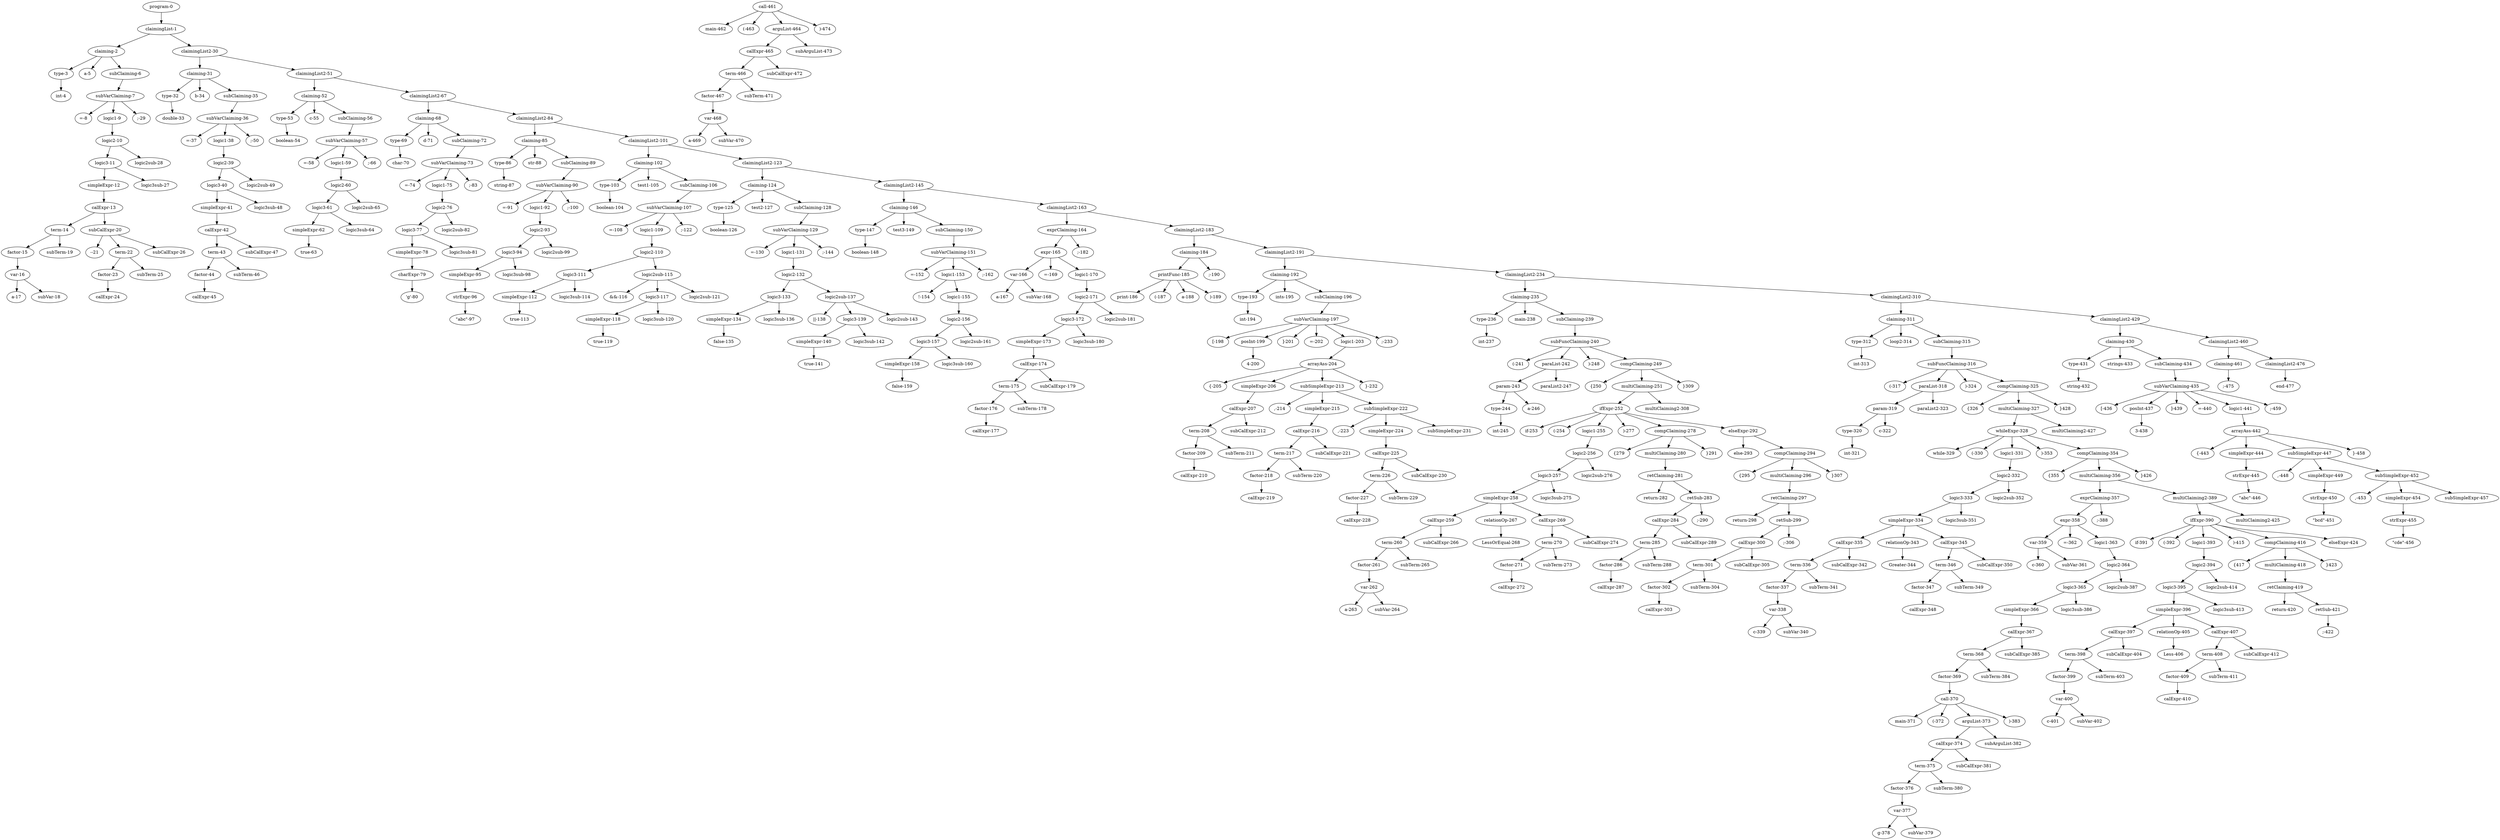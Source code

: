 digraph G {
<program-0>-><claimingList-1>;<claimingList-1>-><claiming-2>;<claiming-2>-><type-3>;<type-3>-><int-4>;<claiming-2>-><a-5>;<claiming-2>-><subClaiming-6>;<subClaiming-6>-><subVarClaiming-7>;<subVarClaiming-7>-><=-8>;<subVarClaiming-7>-><logic1-9>;<logic1-9>-><logic2-10>;<logic2-10>-><logic3-11>;<logic3-11>-><simpleExpr-12>;<simpleExpr-12>-><calExpr-13>;<calExpr-13>-><term-14>;<term-14>-><factor-15>;<factor-15>-><var-16>;<var-16>-><a-17>;<var-16>-><subVar-18>;<term-14>-><subTerm-19>;<calExpr-13>-><subCalExpr-20>;<subCalExpr-20>-><--21>;<subCalExpr-20>-><term-22>;<term-22>-><factor-23>;<factor-23>-><calExpr-24>;<term-22>-><subTerm-25>;<subCalExpr-20>-><subCalExpr-26>;<logic3-11>-><logic3sub-27>;<logic2-10>-><logic2sub-28>;<subVarClaiming-7>-><;-29>;<claimingList-1>-><claimingList2-30>;<claimingList2-30>-><claiming-31>;<claiming-31>-><type-32>;<type-32>-><double-33>;<claiming-31>-><b-34>;<claiming-31>-><subClaiming-35>;<subClaiming-35>-><subVarClaiming-36>;<subVarClaiming-36>-><=-37>;<subVarClaiming-36>-><logic1-38>;<logic1-38>-><logic2-39>;<logic2-39>-><logic3-40>;<logic3-40>-><simpleExpr-41>;<simpleExpr-41>-><calExpr-42>;<calExpr-42>-><term-43>;<term-43>-><factor-44>;<factor-44>-><calExpr-45>;<term-43>-><subTerm-46>;<calExpr-42>-><subCalExpr-47>;<logic3-40>-><logic3sub-48>;<logic2-39>-><logic2sub-49>;<subVarClaiming-36>-><;-50>;<claimingList2-30>-><claimingList2-51>;<claimingList2-51>-><claiming-52>;<claiming-52>-><type-53>;<type-53>-><boolean-54>;<claiming-52>-><c-55>;<claiming-52>-><subClaiming-56>;<subClaiming-56>-><subVarClaiming-57>;<subVarClaiming-57>-><=-58>;<subVarClaiming-57>-><logic1-59>;<logic1-59>-><logic2-60>;<logic2-60>-><logic3-61>;<logic3-61>-><simpleExpr-62>;<simpleExpr-62>-><true-63>;<logic3-61>-><logic3sub-64>;<logic2-60>-><logic2sub-65>;<subVarClaiming-57>-><;-66>;<claimingList2-51>-><claimingList2-67>;<claimingList2-67>-><claiming-68>;<claiming-68>-><type-69>;<type-69>-><char-70>;<claiming-68>-><d-71>;<claiming-68>-><subClaiming-72>;<subClaiming-72>-><subVarClaiming-73>;<subVarClaiming-73>-><=-74>;<subVarClaiming-73>-><logic1-75>;<logic1-75>-><logic2-76>;<logic2-76>-><logic3-77>;<logic3-77>-><simpleExpr-78>;<simpleExpr-78>-><charExpr-79>;<charExpr-79>-><'g'-80>;<logic3-77>-><logic3sub-81>;<logic2-76>-><logic2sub-82>;<subVarClaiming-73>-><;-83>;<claimingList2-67>-><claimingList2-84>;<claimingList2-84>-><claiming-85>;<claiming-85>-><type-86>;<type-86>-><string-87>;<claiming-85>-><str-88>;<claiming-85>-><subClaiming-89>;<subClaiming-89>-><subVarClaiming-90>;<subVarClaiming-90>-><=-91>;<subVarClaiming-90>-><logic1-92>;<logic1-92>-><logic2-93>;<logic2-93>-><logic3-94>;<logic3-94>-><simpleExpr-95>;<simpleExpr-95>-><strExpr-96>;<strExpr-96>-><"abc"-97>;<logic3-94>-><logic3sub-98>;<logic2-93>-><logic2sub-99>;<subVarClaiming-90>-><;-100>;<claimingList2-84>-><claimingList2-101>;<claimingList2-101>-><claiming-102>;<claiming-102>-><type-103>;<type-103>-><boolean-104>;<claiming-102>-><test1-105>;<claiming-102>-><subClaiming-106>;<subClaiming-106>-><subVarClaiming-107>;<subVarClaiming-107>-><=-108>;<subVarClaiming-107>-><logic1-109>;<logic1-109>-><logic2-110>;<logic2-110>-><logic3-111>;<logic3-111>-><simpleExpr-112>;<simpleExpr-112>-><true-113>;<logic3-111>-><logic3sub-114>;<logic2-110>-><logic2sub-115>;<logic2sub-115>-><&&-116>;<logic2sub-115>-><logic3-117>;<logic3-117>-><simpleExpr-118>;<simpleExpr-118>-><true-119>;<logic3-117>-><logic3sub-120>;<logic2sub-115>-><logic2sub-121>;<subVarClaiming-107>-><;-122>;<claimingList2-101>-><claimingList2-123>;<claimingList2-123>-><claiming-124>;<claiming-124>-><type-125>;<type-125>-><boolean-126>;<claiming-124>-><test2-127>;<claiming-124>-><subClaiming-128>;<subClaiming-128>-><subVarClaiming-129>;<subVarClaiming-129>-><=-130>;<subVarClaiming-129>-><logic1-131>;<logic1-131>-><logic2-132>;<logic2-132>-><logic3-133>;<logic3-133>-><simpleExpr-134>;<simpleExpr-134>-><false-135>;<logic3-133>-><logic3sub-136>;<logic2-132>-><logic2sub-137>;<logic2sub-137>-><||-138>;<logic2sub-137>-><logic3-139>;<logic3-139>-><simpleExpr-140>;<simpleExpr-140>-><true-141>;<logic3-139>-><logic3sub-142>;<logic2sub-137>-><logic2sub-143>;<subVarClaiming-129>-><;-144>;<claimingList2-123>-><claimingList2-145>;<claimingList2-145>-><claiming-146>;<claiming-146>-><type-147>;<type-147>-><boolean-148>;<claiming-146>-><test3-149>;<claiming-146>-><subClaiming-150>;<subClaiming-150>-><subVarClaiming-151>;<subVarClaiming-151>-><=-152>;<subVarClaiming-151>-><logic1-153>;<logic1-153>-><!-154>;<logic1-153>-><logic1-155>;<logic1-155>-><logic2-156>;<logic2-156>-><logic3-157>;<logic3-157>-><simpleExpr-158>;<simpleExpr-158>-><false-159>;<logic3-157>-><logic3sub-160>;<logic2-156>-><logic2sub-161>;<subVarClaiming-151>-><;-162>;<claimingList2-145>-><claimingList2-163>;<claimingList2-163>-><exprClaiming-164>;<exprClaiming-164>-><expr-165>;<expr-165>-><var-166>;<var-166>-><a-167>;<var-166>-><subVar-168>;<expr-165>-><=-169>;<expr-165>-><logic1-170>;<logic1-170>-><logic2-171>;<logic2-171>-><logic3-172>;<logic3-172>-><simpleExpr-173>;<simpleExpr-173>-><calExpr-174>;<calExpr-174>-><term-175>;<term-175>-><factor-176>;<factor-176>-><calExpr-177>;<term-175>-><subTerm-178>;<calExpr-174>-><subCalExpr-179>;<logic3-172>-><logic3sub-180>;<logic2-171>-><logic2sub-181>;<exprClaiming-164>-><;-182>;<claimingList2-163>-><claimingList2-183>;<claimingList2-183>-><claiming-184>;<claiming-184>-><printFunc-185>;<printFunc-185>-><print-186>;<printFunc-185>-><(-187>;<printFunc-185>-><a-188>;<printFunc-185>-><)-189>;<claiming-184>-><;-190>;<claimingList2-183>-><claimingList2-191>;<claimingList2-191>-><claiming-192>;<claiming-192>-><type-193>;<type-193>-><int-194>;<claiming-192>-><ints-195>;<claiming-192>-><subClaiming-196>;<subClaiming-196>-><subVarClaiming-197>;<subVarClaiming-197>-><[-198>;<subVarClaiming-197>-><posInt-199>;<posInt-199>-><4-200>;<subVarClaiming-197>-><]-201>;<subVarClaiming-197>-><=-202>;<subVarClaiming-197>-><logic1-203>;<logic1-203>-><arrayAss-204>;<arrayAss-204>-><{-205>;<arrayAss-204>-><simpleExpr-206>;<simpleExpr-206>-><calExpr-207>;<calExpr-207>-><term-208>;<term-208>-><factor-209>;<factor-209>-><calExpr-210>;<term-208>-><subTerm-211>;<calExpr-207>-><subCalExpr-212>;<arrayAss-204>-><subSimpleExpr-213>;<subSimpleExpr-213>-><,-214>;<subSimpleExpr-213>-><simpleExpr-215>;<simpleExpr-215>-><calExpr-216>;<calExpr-216>-><term-217>;<term-217>-><factor-218>;<factor-218>-><calExpr-219>;<term-217>-><subTerm-220>;<calExpr-216>-><subCalExpr-221>;<subSimpleExpr-213>-><subSimpleExpr-222>;<subSimpleExpr-222>-><,-223>;<subSimpleExpr-222>-><simpleExpr-224>;<simpleExpr-224>-><calExpr-225>;<calExpr-225>-><term-226>;<term-226>-><factor-227>;<factor-227>-><calExpr-228>;<term-226>-><subTerm-229>;<calExpr-225>-><subCalExpr-230>;<subSimpleExpr-222>-><subSimpleExpr-231>;<arrayAss-204>-><}-232>;<subVarClaiming-197>-><;-233>;<claimingList2-191>-><claimingList2-234>;<claimingList2-234>-><claiming-235>;<claiming-235>-><type-236>;<type-236>-><int-237>;<claiming-235>-><main-238>;<claiming-235>-><subClaiming-239>;<subClaiming-239>-><subFuncClaiming-240>;<subFuncClaiming-240>-><(-241>;<subFuncClaiming-240>-><paraList-242>;<paraList-242>-><param-243>;<param-243>-><type-244>;<type-244>-><int-245>;<param-243>-><a-246>;<paraList-242>-><paraList2-247>;<subFuncClaiming-240>-><)-248>;<subFuncClaiming-240>-><compClaiming-249>;<compClaiming-249>-><{250>;<compClaiming-249>-><multiClaiming-251>;<multiClaiming-251>-><ifExpr-252>;<ifExpr-252>-><if-253>;<ifExpr-252>-><(-254>;<ifExpr-252>-><logic1-255>;<logic1-255>-><logic2-256>;<logic2-256>-><logic3-257>;<logic3-257>-><simpleExpr-258>;<simpleExpr-258>-><calExpr-259>;<calExpr-259>-><term-260>;<term-260>-><factor-261>;<factor-261>-><var-262>;<var-262>-><a-263>;<var-262>-><subVar-264>;<term-260>-><subTerm-265>;<calExpr-259>-><subCalExpr-266>;<simpleExpr-258>-><relationOp-267>;<relationOp-267>-><LessOrEqual-268>;<simpleExpr-258>-><calExpr-269>;<calExpr-269>-><term-270>;<term-270>-><factor-271>;<factor-271>-><calExpr-272>;<term-270>-><subTerm-273>;<calExpr-269>-><subCalExpr-274>;<logic3-257>-><logic3sub-275>;<logic2-256>-><logic2sub-276>;<ifExpr-252>-><)-277>;<ifExpr-252>-><compClaiming-278>;<compClaiming-278>-><{279>;<compClaiming-278>-><multiClaiming-280>;<multiClaiming-280>-><retClaiming-281>;<retClaiming-281>-><return-282>;<retClaiming-281>-><retSub-283>;<retSub-283>-><calExpr-284>;<calExpr-284>-><term-285>;<term-285>-><factor-286>;<factor-286>-><calExpr-287>;<term-285>-><subTerm-288>;<calExpr-284>-><subCalExpr-289>;<retSub-283>-><;-290>;<compClaiming-278>-><}291>;<ifExpr-252>-><elseExpr-292>;<elseExpr-292>-><else-293>;<elseExpr-292>-><compClaiming-294>;<compClaiming-294>-><{295>;<compClaiming-294>-><multiClaiming-296>;<multiClaiming-296>-><retClaiming-297>;<retClaiming-297>-><return-298>;<retClaiming-297>-><retSub-299>;<retSub-299>-><calExpr-300>;<calExpr-300>-><term-301>;<term-301>-><factor-302>;<factor-302>-><calExpr-303>;<term-301>-><subTerm-304>;<calExpr-300>-><subCalExpr-305>;<retSub-299>-><;-306>;<compClaiming-294>-><}307>;<multiClaiming-251>-><multiClaiming2-308>;<compClaiming-249>-><}309>;<claimingList2-234>-><claimingList2-310>;<claimingList2-310>-><claiming-311>;<claiming-311>-><type-312>;<type-312>-><int-313>;<claiming-311>-><loop2-314>;<claiming-311>-><subClaiming-315>;<subClaiming-315>-><subFuncClaiming-316>;<subFuncClaiming-316>-><(-317>;<subFuncClaiming-316>-><paraList-318>;<paraList-318>-><param-319>;<param-319>-><type-320>;<type-320>-><int-321>;<param-319>-><c-322>;<paraList-318>-><paraList2-323>;<subFuncClaiming-316>-><)-324>;<subFuncClaiming-316>-><compClaiming-325>;<compClaiming-325>-><{326>;<compClaiming-325>-><multiClaiming-327>;<multiClaiming-327>-><whileExpr-328>;<whileExpr-328>-><while-329>;<whileExpr-328>-><(-330>;<whileExpr-328>-><logic1-331>;<logic1-331>-><logic2-332>;<logic2-332>-><logic3-333>;<logic3-333>-><simpleExpr-334>;<simpleExpr-334>-><calExpr-335>;<calExpr-335>-><term-336>;<term-336>-><factor-337>;<factor-337>-><var-338>;<var-338>-><c-339>;<var-338>-><subVar-340>;<term-336>-><subTerm-341>;<calExpr-335>-><subCalExpr-342>;<simpleExpr-334>-><relationOp-343>;<relationOp-343>-><Greater-344>;<simpleExpr-334>-><calExpr-345>;<calExpr-345>-><term-346>;<term-346>-><factor-347>;<factor-347>-><calExpr-348>;<term-346>-><subTerm-349>;<calExpr-345>-><subCalExpr-350>;<logic3-333>-><logic3sub-351>;<logic2-332>-><logic2sub-352>;<whileExpr-328>-><)-353>;<whileExpr-328>-><compClaiming-354>;<compClaiming-354>-><{355>;<compClaiming-354>-><multiClaiming-356>;<multiClaiming-356>-><exprClaiming-357>;<exprClaiming-357>-><expr-358>;<expr-358>-><var-359>;<var-359>-><c-360>;<var-359>-><subVar-361>;<expr-358>-><=-362>;<expr-358>-><logic1-363>;<logic1-363>-><logic2-364>;<logic2-364>-><logic3-365>;<logic3-365>-><simpleExpr-366>;<simpleExpr-366>-><calExpr-367>;<calExpr-367>-><term-368>;<term-368>-><factor-369>;<factor-369>-><call-370>;<call-370>-><main-371>;<call-370>-><(-372>;<call-370>-><arguList-373>;<arguList-373>-><calExpr-374>;<calExpr-374>-><term-375>;<term-375>-><factor-376>;<factor-376>-><var-377>;<var-377>-><g-378>;<var-377>-><subVar-379>;<term-375>-><subTerm-380>;<calExpr-374>-><subCalExpr-381>;<arguList-373>-><subArguList-382>;<call-370>-><)-383>;<term-368>-><subTerm-384>;<calExpr-367>-><subCalExpr-385>;<logic3-365>-><logic3sub-386>;<logic2-364>-><logic2sub-387>;<exprClaiming-357>-><;-388>;<multiClaiming-356>-><multiClaiming2-389>;<multiClaiming2-389>-><ifExpr-390>;<ifExpr-390>-><if-391>;<ifExpr-390>-><(-392>;<ifExpr-390>-><logic1-393>;<logic1-393>-><logic2-394>;<logic2-394>-><logic3-395>;<logic3-395>-><simpleExpr-396>;<simpleExpr-396>-><calExpr-397>;<calExpr-397>-><term-398>;<term-398>-><factor-399>;<factor-399>-><var-400>;<var-400>-><c-401>;<var-400>-><subVar-402>;<term-398>-><subTerm-403>;<calExpr-397>-><subCalExpr-404>;<simpleExpr-396>-><relationOp-405>;<relationOp-405>-><Less-406>;<simpleExpr-396>-><calExpr-407>;<calExpr-407>-><term-408>;<term-408>-><factor-409>;<factor-409>-><calExpr-410>;<term-408>-><subTerm-411>;<calExpr-407>-><subCalExpr-412>;<logic3-395>-><logic3sub-413>;<logic2-394>-><logic2sub-414>;<ifExpr-390>-><)-415>;<ifExpr-390>-><compClaiming-416>;<compClaiming-416>-><{417>;<compClaiming-416>-><multiClaiming-418>;<multiClaiming-418>-><retClaiming-419>;<retClaiming-419>-><return-420>;<retClaiming-419>-><retSub-421>;<retSub-421>-><;-422>;<compClaiming-416>-><}423>;<ifExpr-390>-><elseExpr-424>;<multiClaiming2-389>-><multiClaiming2-425>;<compClaiming-354>-><}426>;<multiClaiming-327>-><multiClaiming2-427>;<compClaiming-325>-><}428>;<claimingList2-310>-><claimingList2-429>;<claimingList2-429>-><claiming-430>;<claiming-430>-><type-431>;<type-431>-><string-432>;<claiming-430>-><strings-433>;<claiming-430>-><subClaiming-434>;<subClaiming-434>-><subVarClaiming-435>;<subVarClaiming-435>-><[-436>;<subVarClaiming-435>-><posInt-437>;<posInt-437>-><3-438>;<subVarClaiming-435>-><]-439>;<subVarClaiming-435>-><=-440>;<subVarClaiming-435>-><logic1-441>;<logic1-441>-><arrayAss-442>;<arrayAss-442>-><{-443>;<arrayAss-442>-><simpleExpr-444>;<simpleExpr-444>-><strExpr-445>;<strExpr-445>-><"abc"-446>;<arrayAss-442>-><subSimpleExpr-447>;<subSimpleExpr-447>-><,-448>;<subSimpleExpr-447>-><simpleExpr-449>;<simpleExpr-449>-><strExpr-450>;<strExpr-450>-><"bcd"-451>;<subSimpleExpr-447>-><subSimpleExpr-452>;<subSimpleExpr-452>-><,-453>;<subSimpleExpr-452>-><simpleExpr-454>;<simpleExpr-454>-><strExpr-455>;<strExpr-455>-><"cde"-456>;<subSimpleExpr-452>-><subSimpleExpr-457>;<arrayAss-442>-><}-458>;<subVarClaiming-435>-><;-459>;<claimingList2-429>-><claimingList2-460>;<claimingList2-460>-><claiming-461>;<call-461>-><main-462>;<call-461>-><(-463>;<call-461>-><arguList-464>;<arguList-464>-><calExpr-465>;<calExpr-465>-><term-466>;<term-466>-><factor-467>;<factor-467>-><var-468>;<var-468>-><a-469>;<var-468>-><subVar-470>;<term-466>-><subTerm-471>;<calExpr-465>-><subCalExpr-472>;<arguList-464>-><subArguList-473>;<call-461>-><)-474>;<claiming-461>-><;-475>;<claimingList2-460>-><claimingList2-476>;<claimingList2-476>-><end-477>;}
